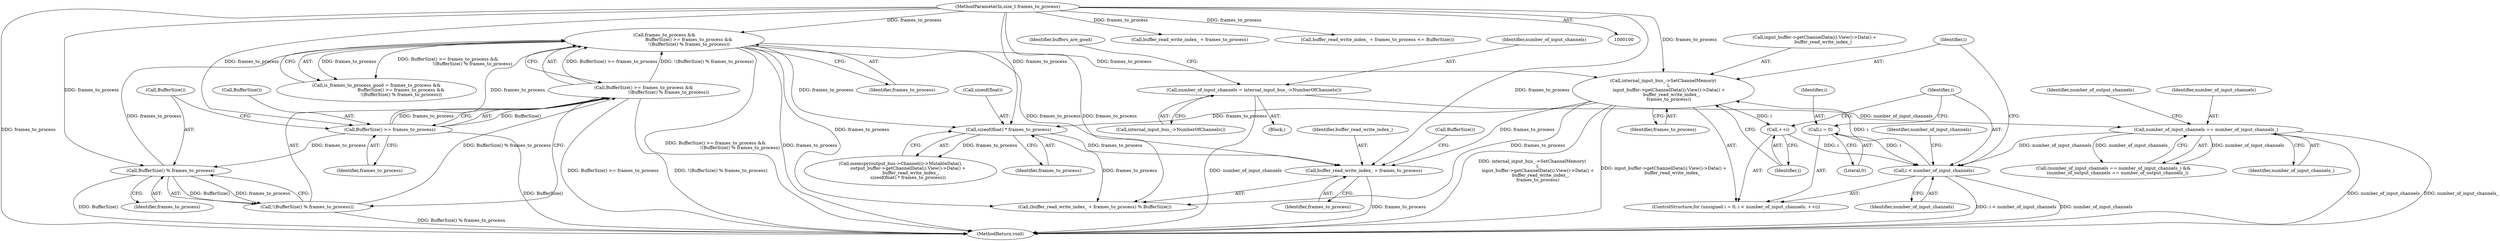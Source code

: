 digraph "0_Chrome_783c28d59c4c748ef9b787d4717882c90c5b227b@API" {
"1000261" [label="(Call,buffer_read_write_index_ + frames_to_process)"];
"1000181" [label="(Call,frames_to_process &&\n                                   BufferSize() >= frames_to_process &&\n                                   !(BufferSize() % frames_to_process))"];
"1000184" [label="(Call,BufferSize() >= frames_to_process)"];
"1000101" [label="(MethodParameterIn,size_t frames_to_process)"];
"1000188" [label="(Call,BufferSize() % frames_to_process)"];
"1000183" [label="(Call,BufferSize() >= frames_to_process &&\n                                   !(BufferSize() % frames_to_process))"];
"1000187" [label="(Call,!(BufferSize() % frames_to_process))"];
"1000227" [label="(Call,internal_input_bus_->SetChannelMemory(\n        i,\n        input_buffer->getChannelData(i).View()->Data() +\n            buffer_read_write_index_,\n        frames_to_process))"];
"1000222" [label="(Call,i < number_of_input_channels)"];
"1000225" [label="(Call,++i)"];
"1000219" [label="(Call,i = 0)"];
"1000205" [label="(Call,number_of_input_channels == number_of_input_channels_)"];
"1000144" [label="(Call,number_of_input_channels = internal_input_bus_->NumberOfChannels())"];
"1000254" [label="(Call,sizeof(float) * frames_to_process)"];
"1000187" [label="(Call,!(BufferSize() % frames_to_process))"];
"1000249" [label="(Call,memcpy(output_bus->Channel(i)->MutableData(),\n           output_buffer->getChannelData(i).View()->Data() +\n               buffer_read_write_index_,\n           sizeof(float) * frames_to_process))"];
"1000219" [label="(Call,i = 0)"];
"1000146" [label="(Call,internal_input_bus_->NumberOfChannels())"];
"1000145" [label="(Identifier,number_of_input_channels)"];
"1000185" [label="(Call,BufferSize())"];
"1000232" [label="(Identifier,frames_to_process)"];
"1000209" [label="(Identifier,number_of_output_channels)"];
"1000183" [label="(Call,BufferSize() >= frames_to_process &&\n                                   !(BufferSize() % frames_to_process))"];
"1000186" [label="(Identifier,frames_to_process)"];
"1000189" [label="(Call,BufferSize())"];
"1000224" [label="(Identifier,number_of_input_channels)"];
"1000222" [label="(Call,i < number_of_input_channels)"];
"1000257" [label="(Identifier,frames_to_process)"];
"1000234" [label="(Identifier,number_of_input_channels)"];
"1000221" [label="(Literal,0)"];
"1000304" [label="(MethodReturn,void)"];
"1000206" [label="(Identifier,number_of_input_channels)"];
"1000204" [label="(Call,(number_of_input_channels == number_of_input_channels_) &&\n      (number_of_output_channels == number_of_output_channels_))"];
"1000144" [label="(Call,number_of_input_channels = internal_input_bus_->NumberOfChannels())"];
"1000226" [label="(Identifier,i)"];
"1000261" [label="(Call,buffer_read_write_index_ + frames_to_process)"];
"1000181" [label="(Call,frames_to_process &&\n                                   BufferSize() >= frames_to_process &&\n                                   !(BufferSize() % frames_to_process))"];
"1000190" [label="(Identifier,frames_to_process)"];
"1000184" [label="(Call,BufferSize() >= frames_to_process)"];
"1000255" [label="(Call,sizeof(float))"];
"1000227" [label="(Call,internal_input_bus_->SetChannelMemory(\n        i,\n        input_buffer->getChannelData(i).View()->Data() +\n            buffer_read_write_index_,\n        frames_to_process))"];
"1000229" [label="(Call,input_buffer->getChannelData(i).View()->Data() +\n            buffer_read_write_index_)"];
"1000263" [label="(Identifier,frames_to_process)"];
"1000157" [label="(Call,buffer_read_write_index_ + frames_to_process)"];
"1000225" [label="(Call,++i)"];
"1000223" [label="(Identifier,i)"];
"1000254" [label="(Call,sizeof(float) * frames_to_process)"];
"1000188" [label="(Call,BufferSize() % frames_to_process)"];
"1000220" [label="(Identifier,i)"];
"1000101" [label="(MethodParameterIn,size_t frames_to_process)"];
"1000156" [label="(Call,buffer_read_write_index_ + frames_to_process <= BufferSize())"];
"1000207" [label="(Identifier,number_of_input_channels_)"];
"1000149" [label="(Identifier,buffers_are_good)"];
"1000179" [label="(Call,is_frames_to_process_good = frames_to_process &&\n                                   BufferSize() >= frames_to_process &&\n                                   !(BufferSize() % frames_to_process))"];
"1000264" [label="(Call,BufferSize())"];
"1000205" [label="(Call,number_of_input_channels == number_of_input_channels_)"];
"1000260" [label="(Call,(buffer_read_write_index_ + frames_to_process) % BufferSize())"];
"1000228" [label="(Identifier,i)"];
"1000102" [label="(Block,)"];
"1000262" [label="(Identifier,buffer_read_write_index_)"];
"1000217" [label="(ControlStructure,for (unsigned i = 0; i < number_of_input_channels; ++i))"];
"1000182" [label="(Identifier,frames_to_process)"];
"1000261" -> "1000260"  [label="AST: "];
"1000261" -> "1000263"  [label="CFG: "];
"1000262" -> "1000261"  [label="AST: "];
"1000263" -> "1000261"  [label="AST: "];
"1000264" -> "1000261"  [label="CFG: "];
"1000261" -> "1000304"  [label="DDG: frames_to_process"];
"1000181" -> "1000261"  [label="DDG: frames_to_process"];
"1000227" -> "1000261"  [label="DDG: frames_to_process"];
"1000254" -> "1000261"  [label="DDG: frames_to_process"];
"1000101" -> "1000261"  [label="DDG: frames_to_process"];
"1000181" -> "1000179"  [label="AST: "];
"1000181" -> "1000182"  [label="CFG: "];
"1000181" -> "1000183"  [label="CFG: "];
"1000182" -> "1000181"  [label="AST: "];
"1000183" -> "1000181"  [label="AST: "];
"1000179" -> "1000181"  [label="CFG: "];
"1000181" -> "1000304"  [label="DDG: frames_to_process"];
"1000181" -> "1000304"  [label="DDG: BufferSize() >= frames_to_process &&\n                                   !(BufferSize() % frames_to_process)"];
"1000181" -> "1000179"  [label="DDG: frames_to_process"];
"1000181" -> "1000179"  [label="DDG: BufferSize() >= frames_to_process &&\n                                   !(BufferSize() % frames_to_process)"];
"1000184" -> "1000181"  [label="DDG: frames_to_process"];
"1000188" -> "1000181"  [label="DDG: frames_to_process"];
"1000101" -> "1000181"  [label="DDG: frames_to_process"];
"1000183" -> "1000181"  [label="DDG: BufferSize() >= frames_to_process"];
"1000183" -> "1000181"  [label="DDG: !(BufferSize() % frames_to_process)"];
"1000181" -> "1000227"  [label="DDG: frames_to_process"];
"1000181" -> "1000254"  [label="DDG: frames_to_process"];
"1000181" -> "1000260"  [label="DDG: frames_to_process"];
"1000184" -> "1000183"  [label="AST: "];
"1000184" -> "1000186"  [label="CFG: "];
"1000185" -> "1000184"  [label="AST: "];
"1000186" -> "1000184"  [label="AST: "];
"1000189" -> "1000184"  [label="CFG: "];
"1000183" -> "1000184"  [label="CFG: "];
"1000184" -> "1000304"  [label="DDG: BufferSize()"];
"1000184" -> "1000183"  [label="DDG: BufferSize()"];
"1000184" -> "1000183"  [label="DDG: frames_to_process"];
"1000101" -> "1000184"  [label="DDG: frames_to_process"];
"1000184" -> "1000188"  [label="DDG: frames_to_process"];
"1000101" -> "1000100"  [label="AST: "];
"1000101" -> "1000304"  [label="DDG: frames_to_process"];
"1000101" -> "1000156"  [label="DDG: frames_to_process"];
"1000101" -> "1000157"  [label="DDG: frames_to_process"];
"1000101" -> "1000188"  [label="DDG: frames_to_process"];
"1000101" -> "1000227"  [label="DDG: frames_to_process"];
"1000101" -> "1000254"  [label="DDG: frames_to_process"];
"1000101" -> "1000260"  [label="DDG: frames_to_process"];
"1000188" -> "1000187"  [label="AST: "];
"1000188" -> "1000190"  [label="CFG: "];
"1000189" -> "1000188"  [label="AST: "];
"1000190" -> "1000188"  [label="AST: "];
"1000187" -> "1000188"  [label="CFG: "];
"1000188" -> "1000304"  [label="DDG: BufferSize()"];
"1000188" -> "1000187"  [label="DDG: BufferSize()"];
"1000188" -> "1000187"  [label="DDG: frames_to_process"];
"1000183" -> "1000187"  [label="CFG: "];
"1000187" -> "1000183"  [label="AST: "];
"1000183" -> "1000304"  [label="DDG: !(BufferSize() % frames_to_process)"];
"1000183" -> "1000304"  [label="DDG: BufferSize() >= frames_to_process"];
"1000187" -> "1000183"  [label="DDG: BufferSize() % frames_to_process"];
"1000187" -> "1000304"  [label="DDG: BufferSize() % frames_to_process"];
"1000227" -> "1000217"  [label="AST: "];
"1000227" -> "1000232"  [label="CFG: "];
"1000228" -> "1000227"  [label="AST: "];
"1000229" -> "1000227"  [label="AST: "];
"1000232" -> "1000227"  [label="AST: "];
"1000226" -> "1000227"  [label="CFG: "];
"1000227" -> "1000304"  [label="DDG: internal_input_bus_->SetChannelMemory(\n        i,\n        input_buffer->getChannelData(i).View()->Data() +\n            buffer_read_write_index_,\n        frames_to_process)"];
"1000227" -> "1000304"  [label="DDG: input_buffer->getChannelData(i).View()->Data() +\n            buffer_read_write_index_"];
"1000227" -> "1000225"  [label="DDG: i"];
"1000222" -> "1000227"  [label="DDG: i"];
"1000227" -> "1000254"  [label="DDG: frames_to_process"];
"1000227" -> "1000260"  [label="DDG: frames_to_process"];
"1000222" -> "1000217"  [label="AST: "];
"1000222" -> "1000224"  [label="CFG: "];
"1000223" -> "1000222"  [label="AST: "];
"1000224" -> "1000222"  [label="AST: "];
"1000228" -> "1000222"  [label="CFG: "];
"1000234" -> "1000222"  [label="CFG: "];
"1000222" -> "1000304"  [label="DDG: i < number_of_input_channels"];
"1000222" -> "1000304"  [label="DDG: number_of_input_channels"];
"1000225" -> "1000222"  [label="DDG: i"];
"1000219" -> "1000222"  [label="DDG: i"];
"1000205" -> "1000222"  [label="DDG: number_of_input_channels"];
"1000225" -> "1000217"  [label="AST: "];
"1000225" -> "1000226"  [label="CFG: "];
"1000226" -> "1000225"  [label="AST: "];
"1000223" -> "1000225"  [label="CFG: "];
"1000219" -> "1000217"  [label="AST: "];
"1000219" -> "1000221"  [label="CFG: "];
"1000220" -> "1000219"  [label="AST: "];
"1000221" -> "1000219"  [label="AST: "];
"1000223" -> "1000219"  [label="CFG: "];
"1000205" -> "1000204"  [label="AST: "];
"1000205" -> "1000207"  [label="CFG: "];
"1000206" -> "1000205"  [label="AST: "];
"1000207" -> "1000205"  [label="AST: "];
"1000209" -> "1000205"  [label="CFG: "];
"1000204" -> "1000205"  [label="CFG: "];
"1000205" -> "1000304"  [label="DDG: number_of_input_channels"];
"1000205" -> "1000304"  [label="DDG: number_of_input_channels_"];
"1000205" -> "1000204"  [label="DDG: number_of_input_channels"];
"1000205" -> "1000204"  [label="DDG: number_of_input_channels_"];
"1000144" -> "1000205"  [label="DDG: number_of_input_channels"];
"1000144" -> "1000102"  [label="AST: "];
"1000144" -> "1000146"  [label="CFG: "];
"1000145" -> "1000144"  [label="AST: "];
"1000146" -> "1000144"  [label="AST: "];
"1000149" -> "1000144"  [label="CFG: "];
"1000144" -> "1000304"  [label="DDG: number_of_input_channels"];
"1000254" -> "1000249"  [label="AST: "];
"1000254" -> "1000257"  [label="CFG: "];
"1000255" -> "1000254"  [label="AST: "];
"1000257" -> "1000254"  [label="AST: "];
"1000249" -> "1000254"  [label="CFG: "];
"1000254" -> "1000249"  [label="DDG: frames_to_process"];
"1000254" -> "1000260"  [label="DDG: frames_to_process"];
}
